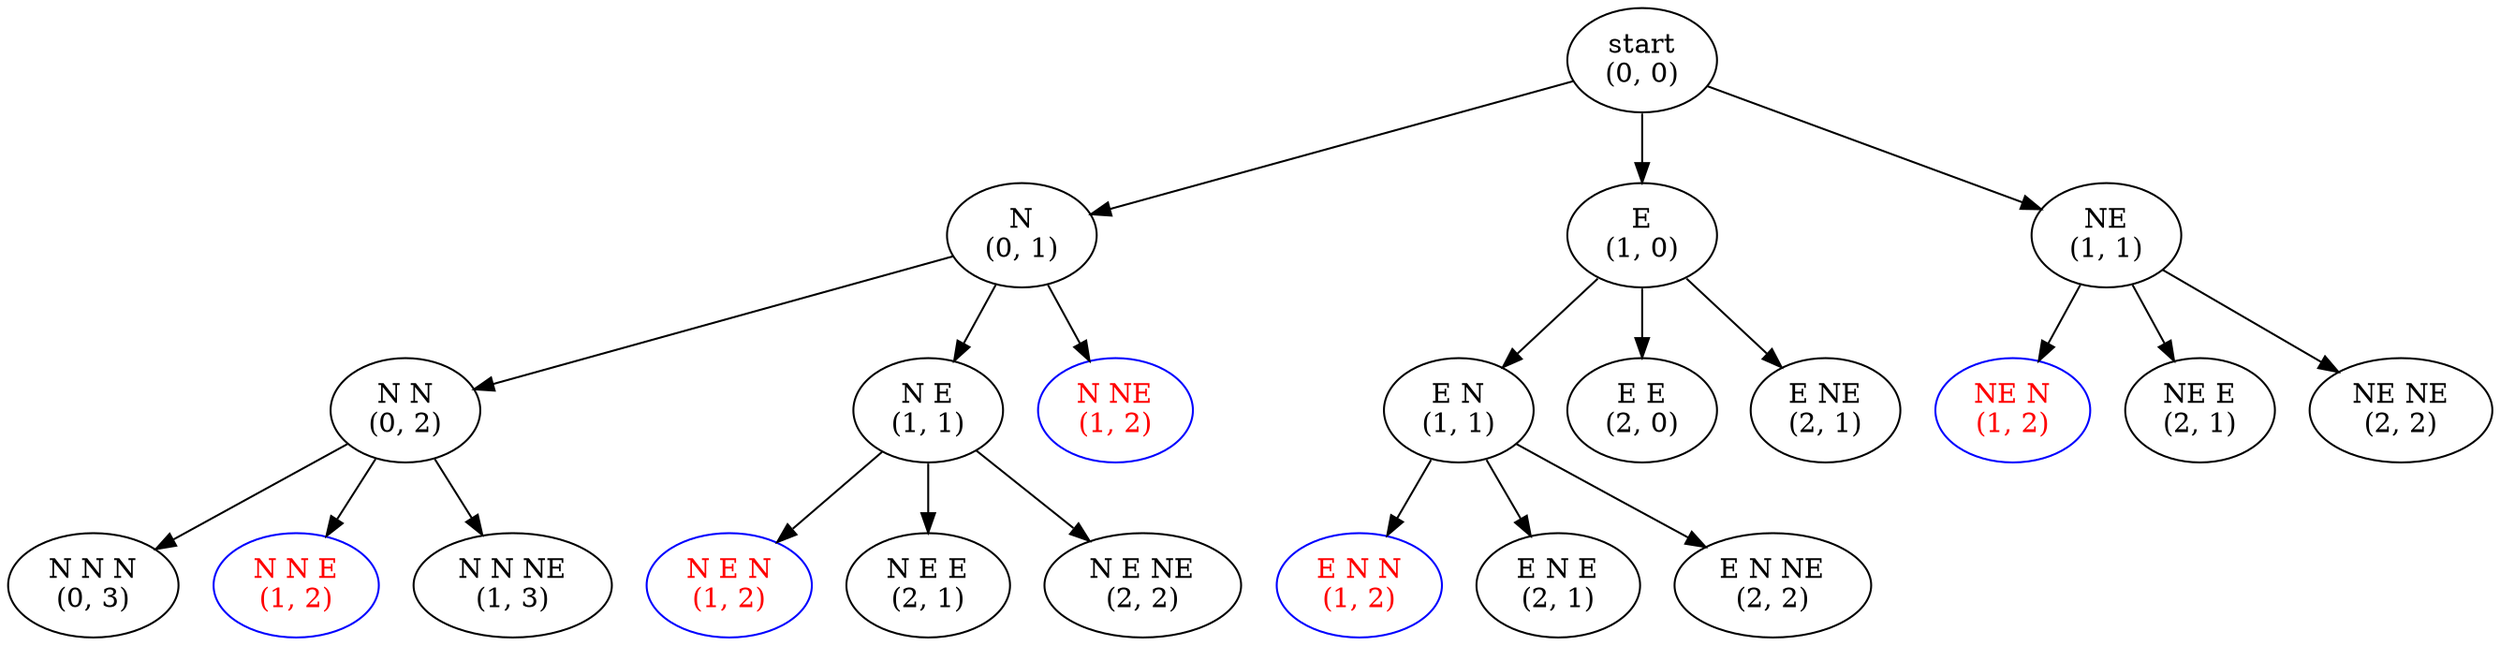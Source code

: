 digraph {
    "start\n(0, 0)" -> "N\n(0, 1)"
        "N\n(0, 1)" -> "N N\n(0, 2)"
            "N N\n(0, 2)" -> "N N N\n(0, 3)"
            "N N\n(0, 2)" -> "N N E\n(1, 2)"
"N N E\n(1, 2)" [color=blue fontcolor=red]
            "N N\n(0, 2)" -> "N N NE\n(1, 3)"
        "N\n(0, 1)" -> "N E\n(1, 1)"
            "N E\n(1, 1)" -> "N E N\n(1, 2)"
"N E N\n(1, 2)" [color=blue fontcolor=red]
            "N E\n(1, 1)" -> "N E E\n(2, 1)"
            "N E\n(1, 1)" -> "N E NE\n(2, 2)"
        "N\n(0, 1)" -> "N NE\n(1, 2)"
"N NE\n(1, 2)" [color=blue fontcolor=red]
    "start\n(0, 0)" -> "E\n(1, 0)"
        "E\n(1, 0)" -> "E N\n(1, 1)"
            "E N\n(1, 1)" -> "E N N\n(1, 2)"
"E N N\n(1, 2)" [color=blue fontcolor=red]
            "E N\n(1, 1)" -> "E N E\n(2, 1)"
            "E N\n(1, 1)" -> "E N NE\n(2, 2)"
        "E\n(1, 0)" -> "E E\n(2, 0)"
        "E\n(1, 0)" -> "E NE\n(2, 1)"
    "start\n(0, 0)" -> "NE\n(1, 1)"
        "NE\n(1, 1)" -> "NE N\n(1, 2)"
"NE N\n(1, 2)" [color=blue fontcolor=red]
        "NE\n(1, 1)" -> "NE E\n(2, 1)"
        "NE\n(1, 1)" -> "NE NE\n(2, 2)"
}

